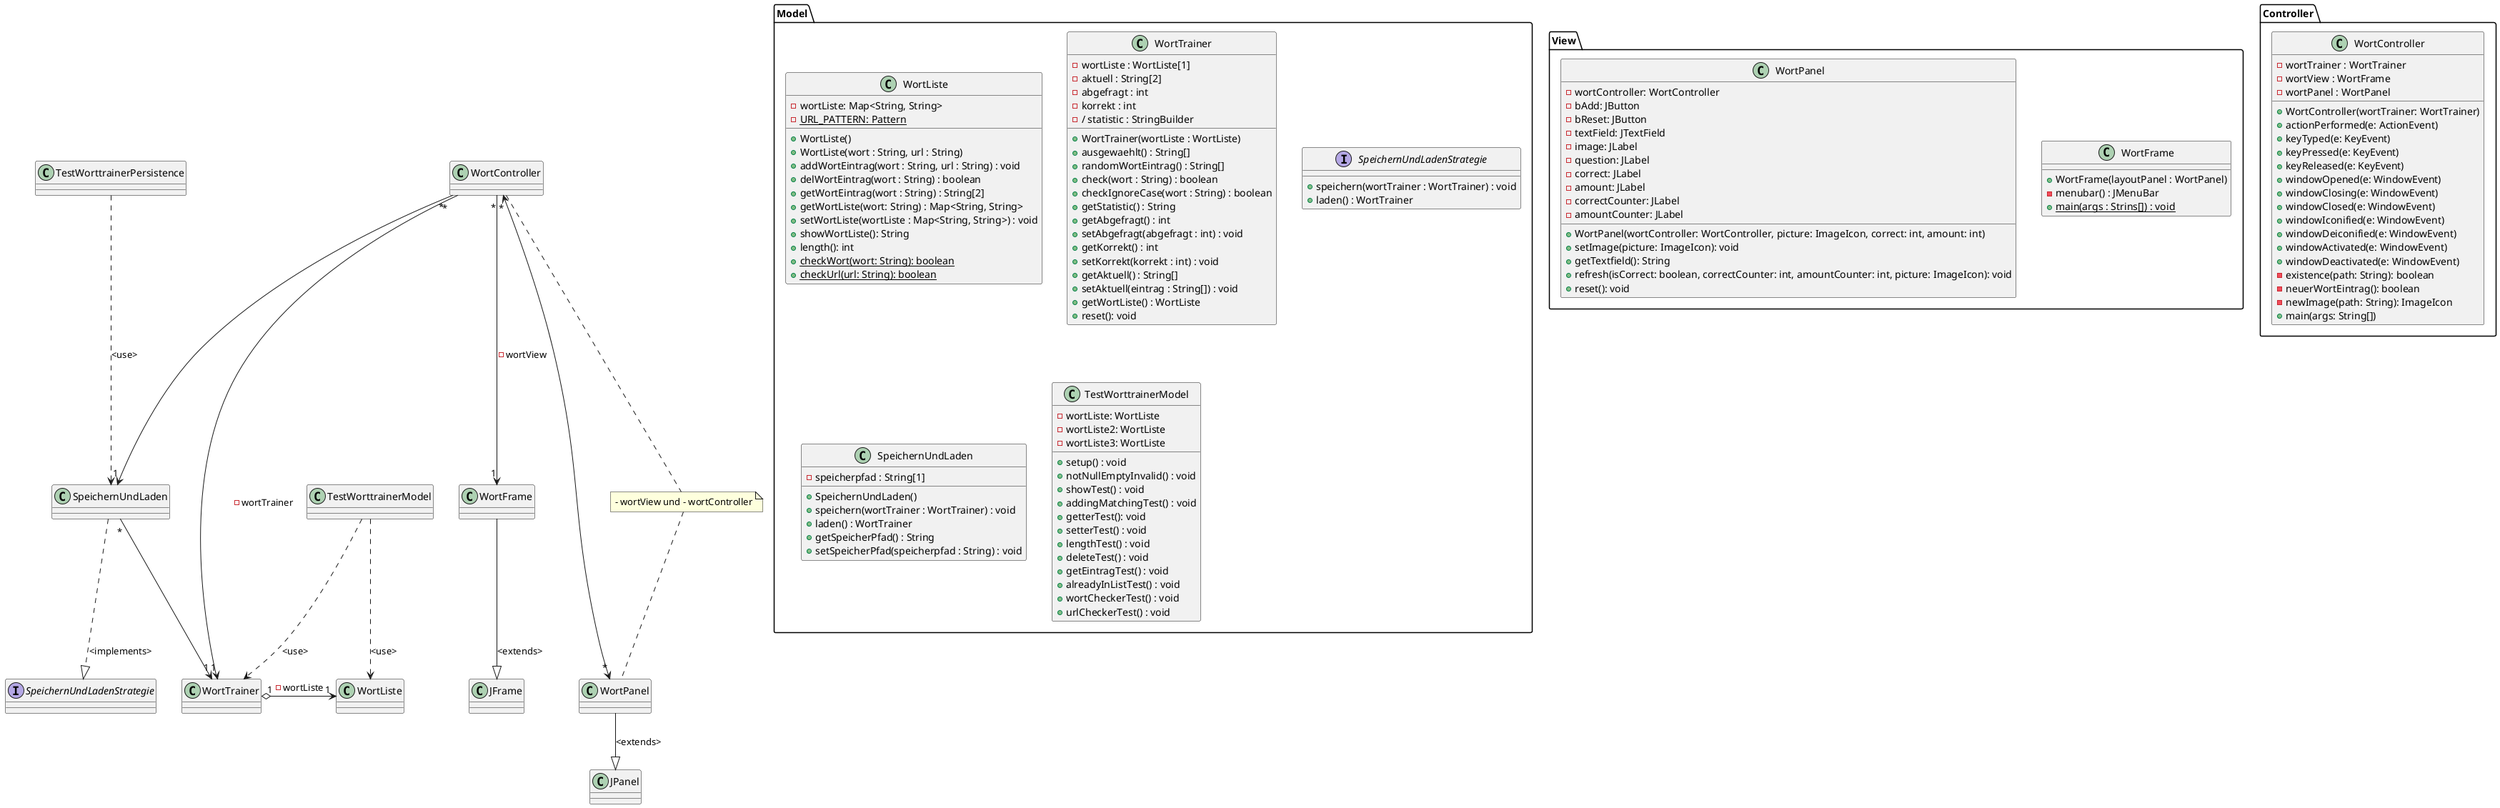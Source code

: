 @startuml
'https://plantuml.com/class-diagram

interface SpeichernUndLadenStrategie
TestWorttrainerModel ..> WortListe : <use>
TestWorttrainerModel ..> WortTrainer : <use>
TestWorttrainerPersistence ..> SpeichernUndLaden : <use>
WortTrainer "1" o-> "1" WortListe : - wortListe
SpeichernUndLaden "*" --> "1" WortTrainer
SpeichernUndLaden ..|> SpeichernUndLadenStrategie : <implements>
WortFrame --|> JFrame: <extends>
WortPanel --|> JPanel: <extends>
WortController "*" --> "1" WortFrame : - wortView
note "- wortView und - wortController" as N1
WortController "*" <--> "*" WortPanel
WortController .. N1
N1 .. WortPanel
WortController "*" --> "1" WortTrainer : -wortTrainer
WortController "*" --> "1" SpeichernUndLaden

package Model {
class WortListe {
- wortListe: Map<String, String>
- {static} URL_PATTERN: Pattern
+ WortListe()
+ WortListe(wort : String, url : String)
+ addWortEintrag(wort : String, url : String) : void
+ delWortEintrag(wort : String) : boolean
+ getWortEintrag(wort : String) : String[2]
+ getWortListe(wort: String) : Map<String, String>
+ setWortListe(wortListe : Map<String, String>) : void
+ showWortListe(): String
+ length(): int
+ {static} checkWort(wort: String): boolean
+ {static} checkUrl(url: String): boolean
}

class WortTrainer {
- wortListe : WortListe[1]
- aktuell : String[2]
- abgefragt : int
- korrekt : int
- / statistic : StringBuilder
+ WortTrainer(wortListe : WortListe)
+ ausgewaehlt() : String[]
+ randomWortEintrag() : String[]
+ check(wort : String) : boolean
+ checkIgnoreCase(wort : String) : boolean
+ getStatistic() : String
+ getAbgefragt() : int
+ setAbgefragt(abgefragt : int) : void
+ getKorrekt() : int
+ setKorrekt(korrekt : int) : void
+ getAktuell() : String[]
+ setAktuell(eintrag : String[]) : void
+ getWortListe() : WortListe
+ reset(): void
}

interface SpeichernUndLadenStrategie {
+ speichern(wortTrainer : WortTrainer) : void
+ laden() : WortTrainer
}

class SpeichernUndLaden {
- speicherpfad : String[1]
+ SpeichernUndLaden()
+ speichern(wortTrainer : WortTrainer) : void
+ laden() : WortTrainer
+ getSpeicherPfad() : String
+ setSpeicherPfad(speicherpfad : String) : void
}


class TestWorttrainerModel {
- wortListe: WortListe
- wortListe2: WortListe
- wortListe3: WortListe
+ setup() : void
+ notNullEmptyInvalid() : void
+ showTest() : void
+ addingMatchingTest() : void
+ getterTest(): void
+ setterTest() : void
+ lengthTest() : void
+ deleteTest() : void
+ getEintragTest() : void
+ alreadyInListTest() : void
+ wortCheckerTest() : void
+ urlCheckerTest() : void
}
}

package View {
class WortFrame {
+ WortFrame(layoutPanel : WortPanel)
- menubar() : JMenuBar
+ {static} main(args : Strins[]) : void
}
class WortPanel {
- wortController: WortController
- bAdd: JButton
- bReset: JButton
- textField: JTextField
- image: JLabel
- question: JLabel
- correct: JLabel
- amount: JLabel
- correctCounter: JLabel
- amountCounter: JLabel
+ WortPanel(wortController: WortController, picture: ImageIcon, correct: int, amount: int)
+ setImage(picture: ImageIcon): void
+ getTextfield(): String
+ refresh(isCorrect: boolean, correctCounter: int, amountCounter: int, picture: ImageIcon): void
+ reset(): void
}
}

package Controller {
class WortController {
- wortTrainer : WortTrainer
- wortView : WortFrame
- wortPanel : WortPanel
+ WortController(wortTrainer: WortTrainer)
+ actionPerformed(e: ActionEvent)
+ keyTyped(e: KeyEvent)
+ keyPressed(e: KeyEvent)
+ keyReleased(e: KeyEvent)
+ windowOpened(e: WindowEvent)
+ windowClosing(e: WindowEvent)
+ windowClosed(e: WindowEvent)
+ windowIconified(e: WindowEvent)
+ windowDeiconified(e: WindowEvent)
+ windowActivated(e: WindowEvent)
+ windowDeactivated(e: WindowEvent)
- existence(path: String): boolean
- neuerWortEintrag(): boolean
- newImage(path: String): ImageIcon
+ main(args: String[])
}
}
@enduml
